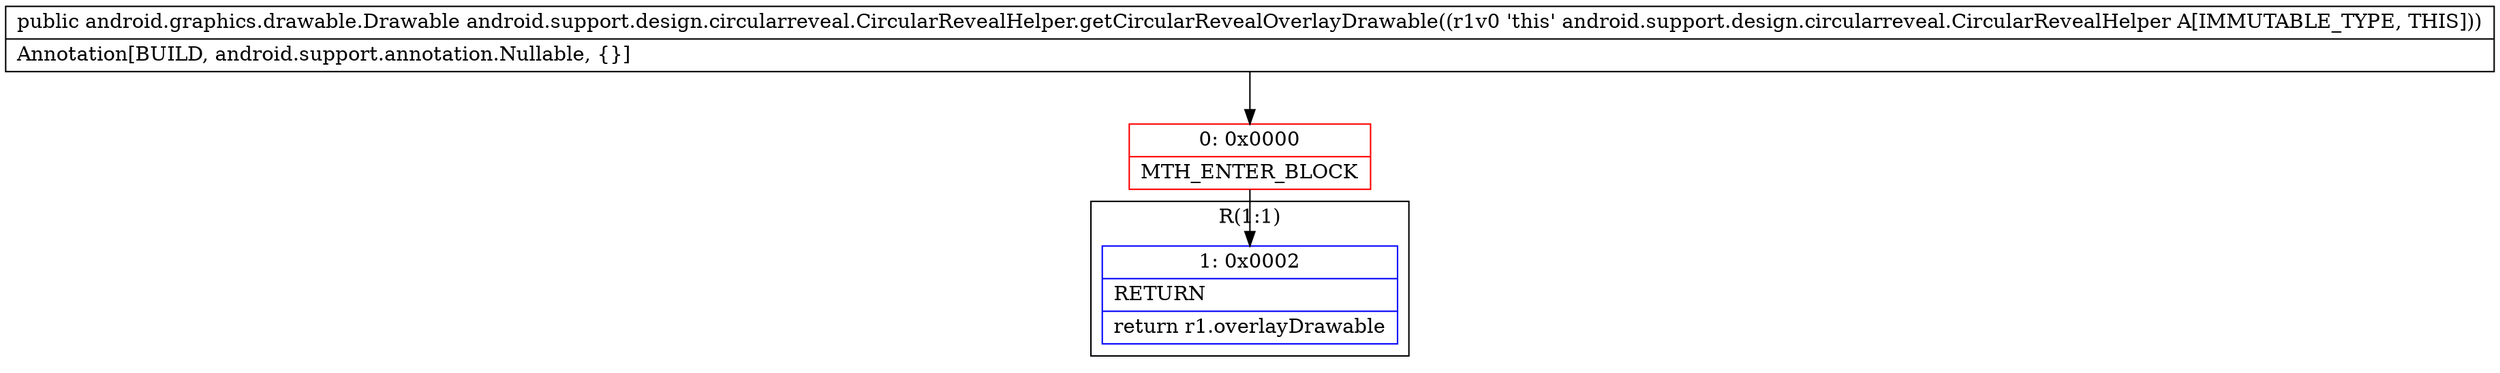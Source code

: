 digraph "CFG forandroid.support.design.circularreveal.CircularRevealHelper.getCircularRevealOverlayDrawable()Landroid\/graphics\/drawable\/Drawable;" {
subgraph cluster_Region_1587823399 {
label = "R(1:1)";
node [shape=record,color=blue];
Node_1 [shape=record,label="{1\:\ 0x0002|RETURN\l|return r1.overlayDrawable\l}"];
}
Node_0 [shape=record,color=red,label="{0\:\ 0x0000|MTH_ENTER_BLOCK\l}"];
MethodNode[shape=record,label="{public android.graphics.drawable.Drawable android.support.design.circularreveal.CircularRevealHelper.getCircularRevealOverlayDrawable((r1v0 'this' android.support.design.circularreveal.CircularRevealHelper A[IMMUTABLE_TYPE, THIS]))  | Annotation[BUILD, android.support.annotation.Nullable, \{\}]\l}"];
MethodNode -> Node_0;
Node_0 -> Node_1;
}


